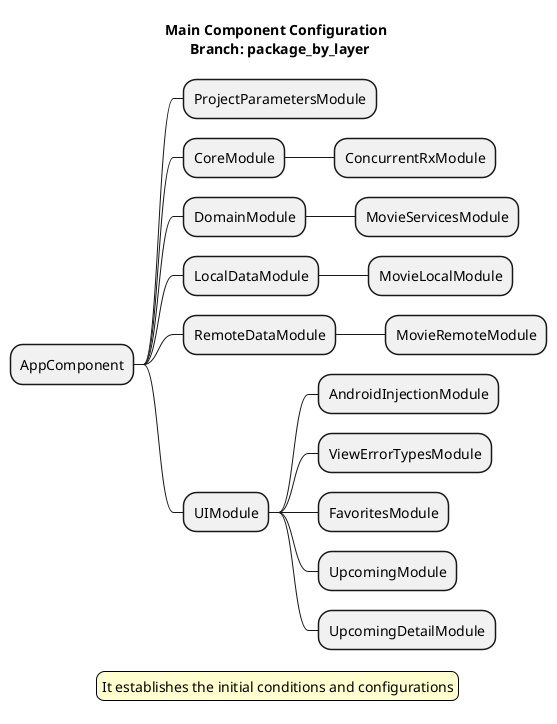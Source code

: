 @startmindmap

title Main Component Configuration \n Branch: package_by_layer
* AppComponent
** ProjectParametersModule
** CoreModule
*** ConcurrentRxModule
** DomainModule
*** MovieServicesModule
** LocalDataModule
*** MovieLocalModule
** RemoteDataModule
*** MovieRemoteModule
** UIModule
*** AndroidInjectionModule
*** ViewErrorTypesModule
*** FavoritesModule
*** UpcomingModule
*** UpcomingDetailModule

legend
It establishes the initial conditions and configurations
end legend

skinparam legendBackgroundColor #FEFECE
@endmindmap
